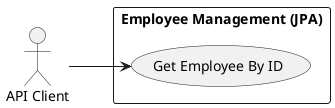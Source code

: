 @startuml
left to right direction
actor "API Client" as client
rectangle "Employee Management (JPA)" {
  usecase "Get Employee By ID" as UC_GetById
}
client --> UC_GetById
@enduml
